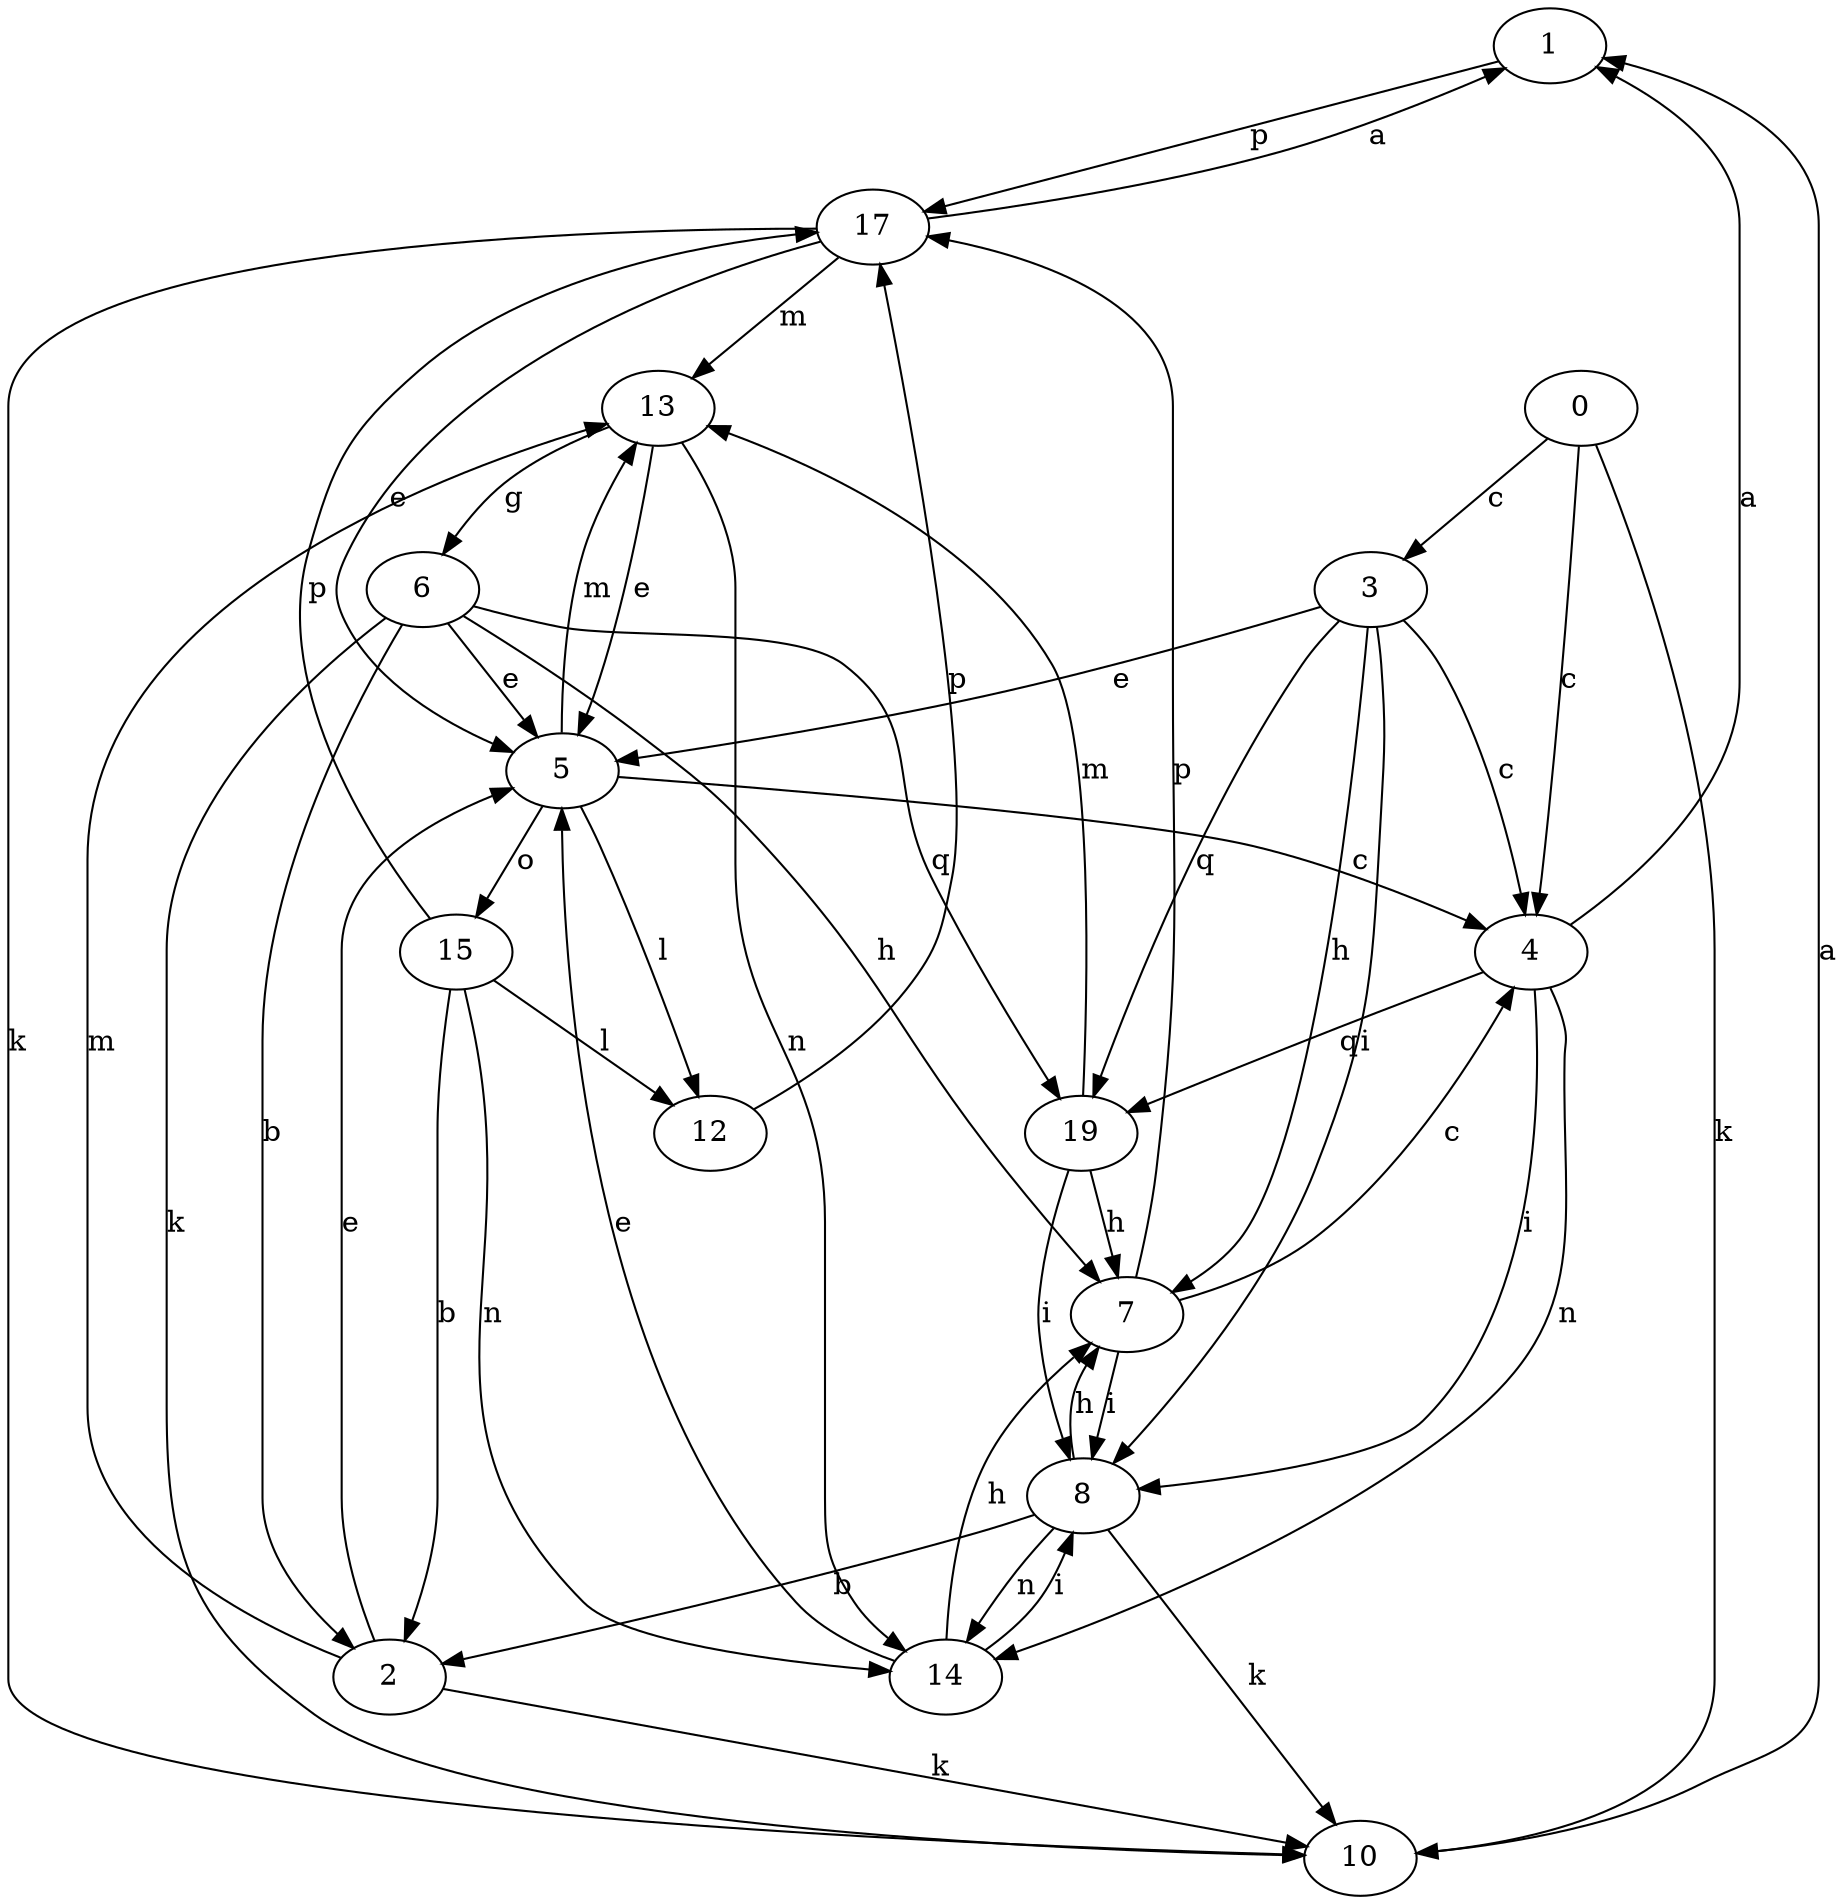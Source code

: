 strict digraph  {
1;
2;
3;
4;
5;
6;
7;
8;
10;
0;
12;
13;
14;
15;
17;
19;
1 -> 17  [label=p];
2 -> 5  [label=e];
2 -> 10  [label=k];
2 -> 13  [label=m];
3 -> 4  [label=c];
3 -> 5  [label=e];
3 -> 7  [label=h];
3 -> 8  [label=i];
3 -> 19  [label=q];
4 -> 1  [label=a];
4 -> 8  [label=i];
4 -> 14  [label=n];
4 -> 19  [label=q];
5 -> 4  [label=c];
5 -> 12  [label=l];
5 -> 13  [label=m];
5 -> 15  [label=o];
6 -> 2  [label=b];
6 -> 5  [label=e];
6 -> 7  [label=h];
6 -> 10  [label=k];
6 -> 19  [label=q];
7 -> 4  [label=c];
7 -> 8  [label=i];
7 -> 17  [label=p];
8 -> 2  [label=b];
8 -> 7  [label=h];
8 -> 10  [label=k];
8 -> 14  [label=n];
10 -> 1  [label=a];
0 -> 3  [label=c];
0 -> 4  [label=c];
0 -> 10  [label=k];
12 -> 17  [label=p];
13 -> 5  [label=e];
13 -> 6  [label=g];
13 -> 14  [label=n];
14 -> 5  [label=e];
14 -> 7  [label=h];
14 -> 8  [label=i];
15 -> 2  [label=b];
15 -> 12  [label=l];
15 -> 14  [label=n];
15 -> 17  [label=p];
17 -> 1  [label=a];
17 -> 5  [label=e];
17 -> 10  [label=k];
17 -> 13  [label=m];
19 -> 7  [label=h];
19 -> 8  [label=i];
19 -> 13  [label=m];
}
